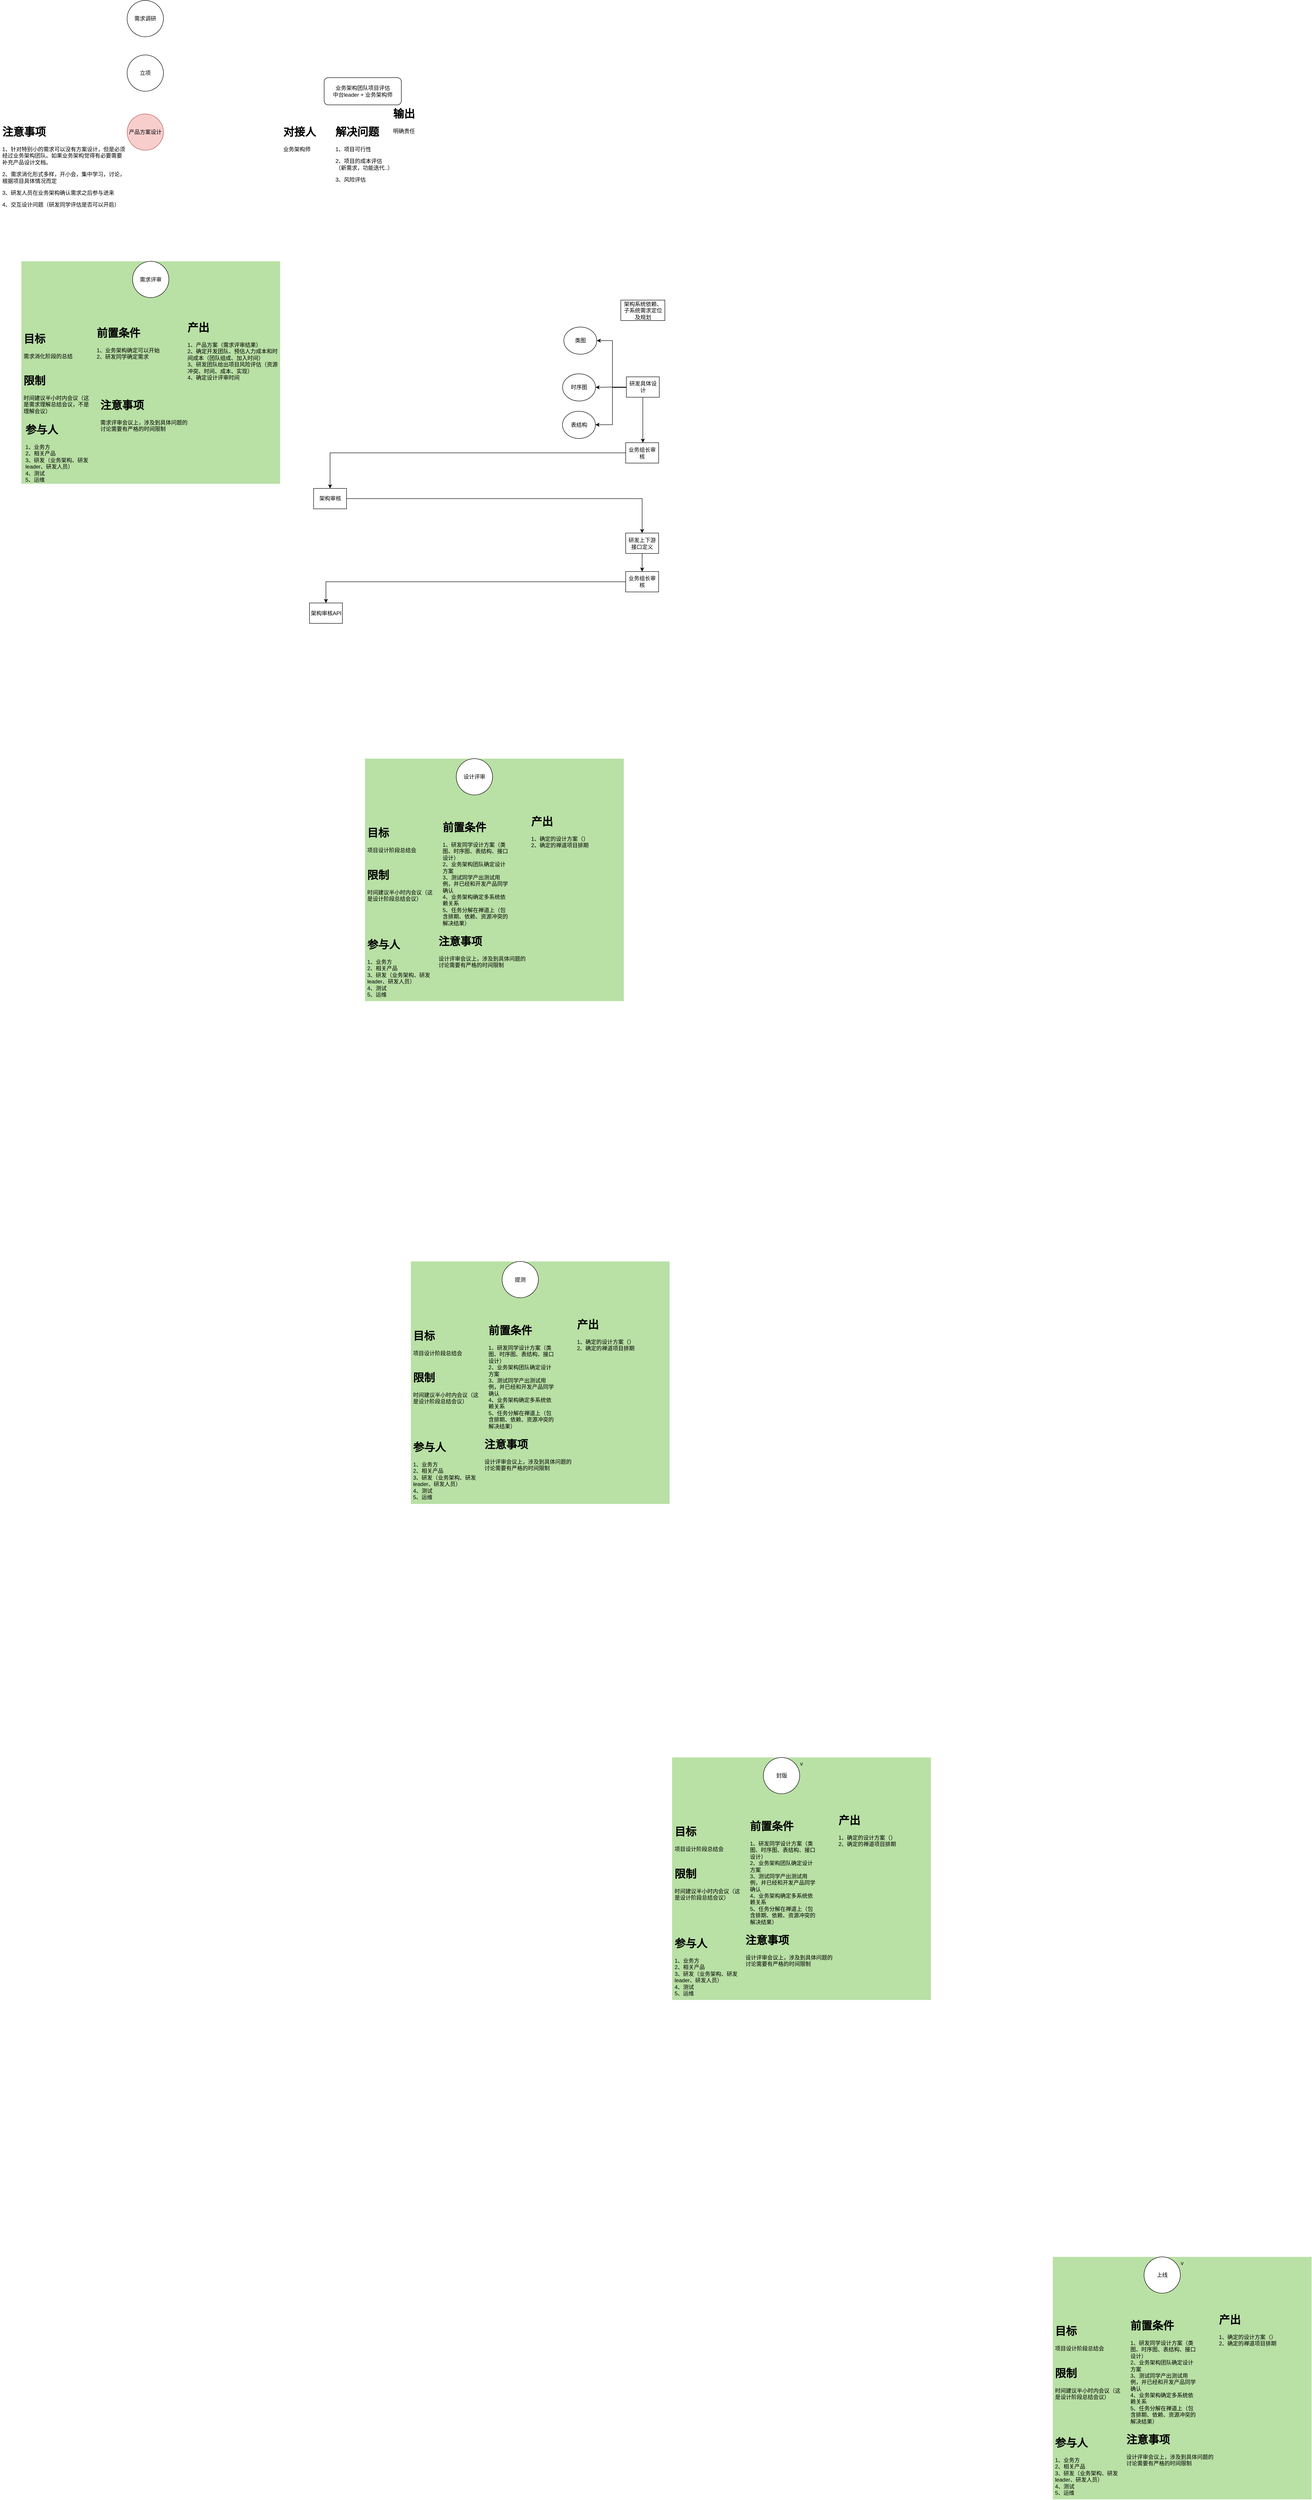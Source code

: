 <mxfile version="10.6.0" type="github"><diagram id="k5lDti_FDbT13f7PdDo3" name="Page-1"><mxGraphModel dx="11850" dy="7260" grid="1" gridSize="10" guides="1" tooltips="1" connect="1" arrows="1" fold="1" page="1" pageScale="1" pageWidth="850" pageHeight="1100" math="0" shadow="0"><root><mxCell id="0"/><mxCell id="1" parent="0"/><mxCell id="tXdaO1J-NMFDXoZ-g4GF-1" value="需求调研" style="ellipse;whiteSpace=wrap;html=1;aspect=fixed;" vertex="1" parent="1"><mxGeometry x="511" y="530" width="80" height="80" as="geometry"/></mxCell><mxCell id="tXdaO1J-NMFDXoZ-g4GF-3" value="立项" style="ellipse;whiteSpace=wrap;html=1;aspect=fixed;" vertex="1" parent="1"><mxGeometry x="511" y="650" width="80" height="80" as="geometry"/></mxCell><mxCell id="tXdaO1J-NMFDXoZ-g4GF-4" value="产品方案设计" style="ellipse;whiteSpace=wrap;html=1;aspect=fixed;fillColor=#f8cecc;strokeColor=#b85450;" vertex="1" parent="1"><mxGeometry x="511" y="780" width="80" height="80" as="geometry"/></mxCell><mxCell id="tXdaO1J-NMFDXoZ-g4GF-10" value="&lt;h1&gt;注意事项&lt;/h1&gt;&lt;p&gt;1、针对特别小的需求可以没有方案设计，但是必须经过业务架构团队。如果业务架构觉得有必要需要补充产品设计文档。&lt;/p&gt;&lt;p&gt;2、需求消化形式多样，开小会，集中学习，讨论，根据项目具体情况而定&lt;/p&gt;&lt;p&gt;3、研发人员在业务架构确认需求之后参与进来&lt;/p&gt;&lt;p&gt;4、交互设计问题（研发同学评估是否可以开启）&lt;/p&gt;" style="text;html=1;strokeColor=none;fillColor=none;spacing=5;spacingTop=-20;whiteSpace=wrap;overflow=hidden;rounded=0;" vertex="1" parent="1"><mxGeometry x="231" y="800" width="280" height="210" as="geometry"/></mxCell><mxCell id="tXdaO1J-NMFDXoZ-g4GF-31" value="架构系统依赖、子系统需求定位及规划" style="rounded=0;whiteSpace=wrap;html=1;" vertex="1" parent="1"><mxGeometry x="1598.5" y="1190" width="97" height="45" as="geometry"/></mxCell><mxCell id="tXdaO1J-NMFDXoZ-g4GF-47" style="edgeStyle=orthogonalEdgeStyle;rounded=0;orthogonalLoop=1;jettySize=auto;html=1;entryX=1;entryY=0.5;entryDx=0;entryDy=0;exitX=0;exitY=0.5;exitDx=0;exitDy=0;" edge="1" parent="1" source="tXdaO1J-NMFDXoZ-g4GF-32" target="tXdaO1J-NMFDXoZ-g4GF-33"><mxGeometry relative="1" as="geometry"><Array as="points"><mxPoint x="1580" y="1382.5"/><mxPoint x="1580" y="1279.5"/></Array></mxGeometry></mxCell><mxCell id="tXdaO1J-NMFDXoZ-g4GF-48" style="edgeStyle=orthogonalEdgeStyle;rounded=0;orthogonalLoop=1;jettySize=auto;html=1;entryX=1;entryY=0.5;entryDx=0;entryDy=0;" edge="1" parent="1" source="tXdaO1J-NMFDXoZ-g4GF-32" target="tXdaO1J-NMFDXoZ-g4GF-34"><mxGeometry relative="1" as="geometry"/></mxCell><mxCell id="tXdaO1J-NMFDXoZ-g4GF-49" style="edgeStyle=orthogonalEdgeStyle;rounded=0;orthogonalLoop=1;jettySize=auto;html=1;exitX=0;exitY=0.5;exitDx=0;exitDy=0;" edge="1" parent="1" source="tXdaO1J-NMFDXoZ-g4GF-32" target="tXdaO1J-NMFDXoZ-g4GF-35"><mxGeometry relative="1" as="geometry"><Array as="points"><mxPoint x="1580" y="1382.5"/><mxPoint x="1580" y="1464.5"/></Array></mxGeometry></mxCell><mxCell id="tXdaO1J-NMFDXoZ-g4GF-50" style="edgeStyle=orthogonalEdgeStyle;rounded=0;orthogonalLoop=1;jettySize=auto;html=1;" edge="1" parent="1" source="tXdaO1J-NMFDXoZ-g4GF-32" target="tXdaO1J-NMFDXoZ-g4GF-36"><mxGeometry relative="1" as="geometry"><Array as="points"><mxPoint x="1660" y="1399.5"/><mxPoint x="1660" y="1399.5"/></Array></mxGeometry></mxCell><mxCell id="tXdaO1J-NMFDXoZ-g4GF-32" value="研发具体设计" style="rounded=0;whiteSpace=wrap;html=1;" vertex="1" parent="1"><mxGeometry x="1610.739" y="1359.028" width="72.522" height="44.915" as="geometry"/></mxCell><mxCell id="tXdaO1J-NMFDXoZ-g4GF-33" value="类图" style="ellipse;whiteSpace=wrap;html=1;" vertex="1" parent="1"><mxGeometry x="1473" y="1249.33" width="72.522" height="59.887" as="geometry"/></mxCell><mxCell id="tXdaO1J-NMFDXoZ-g4GF-34" value="时序图" style="ellipse;whiteSpace=wrap;html=1;" vertex="1" parent="1"><mxGeometry x="1470.239" y="1352.33" width="72.522" height="59.887" as="geometry"/></mxCell><mxCell id="tXdaO1J-NMFDXoZ-g4GF-35" value="表结构" style="ellipse;whiteSpace=wrap;html=1;" vertex="1" parent="1"><mxGeometry x="1469.978" y="1434.844" width="72.522" height="59.887" as="geometry"/></mxCell><mxCell id="tXdaO1J-NMFDXoZ-g4GF-36" value="业务组长审核" style="rounded=0;whiteSpace=wrap;html=1;" vertex="1" parent="1"><mxGeometry x="1609.283" y="1504.075" width="72.522" height="44.915" as="geometry"/></mxCell><mxCell id="tXdaO1J-NMFDXoZ-g4GF-51" style="edgeStyle=orthogonalEdgeStyle;rounded=0;orthogonalLoop=1;jettySize=auto;html=1;" edge="1" parent="1" source="tXdaO1J-NMFDXoZ-g4GF-37" target="tXdaO1J-NMFDXoZ-g4GF-38"><mxGeometry relative="1" as="geometry"/></mxCell><mxCell id="tXdaO1J-NMFDXoZ-g4GF-37" value="架构审核" style="rounded=0;whiteSpace=wrap;html=1;" vertex="1" parent="1"><mxGeometry x="921.783" y="1604.835" width="72.522" height="44.915" as="geometry"/></mxCell><mxCell id="tXdaO1J-NMFDXoZ-g4GF-40" style="edgeStyle=orthogonalEdgeStyle;rounded=0;orthogonalLoop=1;jettySize=auto;html=1;entryX=0.5;entryY=0;entryDx=0;entryDy=0;" edge="1" parent="1" source="tXdaO1J-NMFDXoZ-g4GF-36" target="tXdaO1J-NMFDXoZ-g4GF-37"><mxGeometry relative="1" as="geometry"><Array as="points"/></mxGeometry></mxCell><mxCell id="tXdaO1J-NMFDXoZ-g4GF-52" style="edgeStyle=orthogonalEdgeStyle;rounded=0;orthogonalLoop=1;jettySize=auto;html=1;" edge="1" parent="1" source="tXdaO1J-NMFDXoZ-g4GF-38" target="tXdaO1J-NMFDXoZ-g4GF-39"><mxGeometry relative="1" as="geometry"/></mxCell><mxCell id="tXdaO1J-NMFDXoZ-g4GF-38" value="研发上下游接口定义" style="rounded=0;whiteSpace=wrap;html=1;" vertex="1" parent="1"><mxGeometry x="1609.239" y="1703.108" width="72.522" height="44.915" as="geometry"/></mxCell><mxCell id="tXdaO1J-NMFDXoZ-g4GF-53" style="edgeStyle=orthogonalEdgeStyle;rounded=0;orthogonalLoop=1;jettySize=auto;html=1;" edge="1" parent="1" source="tXdaO1J-NMFDXoZ-g4GF-39" target="tXdaO1J-NMFDXoZ-g4GF-42"><mxGeometry relative="1" as="geometry"/></mxCell><mxCell id="tXdaO1J-NMFDXoZ-g4GF-39" value="业务组长审核" style="rounded=0;whiteSpace=wrap;html=1;" vertex="1" parent="1"><mxGeometry x="1609.239" y="1787.882" width="72.522" height="44.915" as="geometry"/></mxCell><mxCell id="tXdaO1J-NMFDXoZ-g4GF-42" value="架构审核API" style="rounded=0;whiteSpace=wrap;html=1;" vertex="1" parent="1"><mxGeometry x="912.739" y="1857.085" width="72.522" height="44.915" as="geometry"/></mxCell><mxCell id="tXdaO1J-NMFDXoZ-g4GF-55" value="" style="group" vertex="1" connectable="0" parent="1"><mxGeometry x="846.5" y="660" width="435" height="240" as="geometry"/></mxCell><mxCell id="tXdaO1J-NMFDXoZ-g4GF-5" value="业务架构团队项目评估&lt;br&gt;中台leader + 业务架构师&lt;br&gt;" style="rounded=1;whiteSpace=wrap;html=1;" vertex="1" parent="tXdaO1J-NMFDXoZ-g4GF-55"><mxGeometry x="98.5" y="40" width="170" height="60" as="geometry"/></mxCell><mxCell id="tXdaO1J-NMFDXoZ-g4GF-6" value="&lt;h1&gt;解决问题&lt;/h1&gt;&lt;p&gt;1、项目可行性&lt;/p&gt;&lt;p&gt;2、项目的成本评估（新需求，功能迭代..）&lt;/p&gt;&lt;p&gt;3、风险评估&lt;/p&gt;" style="text;html=1;strokeColor=none;fillColor=none;spacing=5;spacingTop=-20;whiteSpace=wrap;overflow=hidden;rounded=0;" vertex="1" parent="tXdaO1J-NMFDXoZ-g4GF-55"><mxGeometry x="118.5" y="140" width="130" height="140" as="geometry"/></mxCell><mxCell id="tXdaO1J-NMFDXoZ-g4GF-8" value="&lt;h1&gt;输出&lt;/h1&gt;&lt;div&gt;明确责任&lt;/div&gt;&lt;div&gt;&lt;br&gt;&lt;/div&gt;" style="text;html=1;strokeColor=none;fillColor=none;spacing=5;spacingTop=-20;whiteSpace=wrap;overflow=hidden;rounded=0;" vertex="1" parent="tXdaO1J-NMFDXoZ-g4GF-55"><mxGeometry x="245" y="100" width="190" height="120" as="geometry"/></mxCell><mxCell id="tXdaO1J-NMFDXoZ-g4GF-9" value="&lt;h1&gt;对接人&lt;/h1&gt;&lt;p&gt;业务架构师&lt;/p&gt;" style="text;html=1;strokeColor=none;fillColor=none;spacing=5;spacingTop=-20;whiteSpace=wrap;overflow=hidden;rounded=0;" vertex="1" parent="tXdaO1J-NMFDXoZ-g4GF-55"><mxGeometry x="3.5" y="140" width="105" height="120" as="geometry"/></mxCell><mxCell id="tXdaO1J-NMFDXoZ-g4GF-60" value="" style="group;fillColor=#B9E0A5;" vertex="1" connectable="0" parent="1"><mxGeometry x="1035" y="2200" width="570" height="534.079" as="geometry"/></mxCell><mxCell id="tXdaO1J-NMFDXoZ-g4GF-56" value="" style="group" vertex="1" connectable="0" parent="tXdaO1J-NMFDXoZ-g4GF-60"><mxGeometry width="570" height="534.079" as="geometry"/></mxCell><mxCell id="tXdaO1J-NMFDXoZ-g4GF-11" value="设计评审" style="ellipse;whiteSpace=wrap;html=1;aspect=fixed;" vertex="1" parent="tXdaO1J-NMFDXoZ-g4GF-56"><mxGeometry x="201" width="80" height="80" as="geometry"/></mxCell><mxCell id="tXdaO1J-NMFDXoZ-g4GF-21" value="&lt;h1&gt;注意事项&lt;/h1&gt;&lt;p&gt;设计评审会议上，涉及到具体问题的讨论需要有严格的时间限制&lt;/p&gt;&lt;p&gt;&lt;br&gt;&lt;/p&gt;" style="text;html=1;strokeColor=none;fillColor=none;spacing=5;spacingTop=-20;whiteSpace=wrap;overflow=hidden;rounded=0;" vertex="1" parent="tXdaO1J-NMFDXoZ-g4GF-56"><mxGeometry x="156.592" y="383.459" width="200.704" height="150.621" as="geometry"/></mxCell><mxCell id="tXdaO1J-NMFDXoZ-g4GF-22" value="&lt;h1&gt;产出&lt;/h1&gt;&lt;div&gt;1、确定的设计方案（）&lt;/div&gt;&lt;div&gt;2、确定的禅道项目排期&lt;/div&gt;" style="text;html=1;strokeColor=none;fillColor=none;spacing=5;spacingTop=-20;whiteSpace=wrap;overflow=hidden;rounded=0;" vertex="1" parent="tXdaO1J-NMFDXoZ-g4GF-56"><mxGeometry x="361" y="119" width="209" height="90" as="geometry"/></mxCell><mxCell id="tXdaO1J-NMFDXoZ-g4GF-23" value="&lt;h1&gt;前置条件&lt;/h1&gt;&lt;div&gt;1、研发同学设计方案（类图、时序图、表结构、接口设计）&lt;/div&gt;&lt;div&gt;2、业务架构团队确定设计方案&lt;/div&gt;&lt;div&gt;3、测试同学产出测试用例，并已经和开发产品同学确认&lt;/div&gt;&lt;div&gt;4、业务架构确定多系统依赖关系&lt;/div&gt;&lt;div&gt;5、任务分解在禅道上（包含排期、依赖、资源冲突的解决结果）&lt;/div&gt;" style="text;html=1;strokeColor=none;fillColor=none;spacing=5;spacingTop=-20;whiteSpace=wrap;overflow=hidden;rounded=0;" vertex="1" parent="tXdaO1J-NMFDXoZ-g4GF-56"><mxGeometry x="166" y="132" width="153" height="257" as="geometry"/></mxCell><mxCell id="tXdaO1J-NMFDXoZ-g4GF-24" value="&lt;h1&gt;目标&lt;/h1&gt;&lt;div&gt;项目设计阶段总结会&lt;/div&gt;" style="text;html=1;strokeColor=none;fillColor=none;spacing=5;spacingTop=-20;whiteSpace=wrap;overflow=hidden;rounded=0;" vertex="1" parent="tXdaO1J-NMFDXoZ-g4GF-56"><mxGeometry y="144.103" width="152.535" height="87.862" as="geometry"/></mxCell><mxCell id="tXdaO1J-NMFDXoZ-g4GF-25" value="&lt;h1&gt;限制&lt;/h1&gt;&lt;div&gt;时间建议半小时内会议（这是设计阶段总结会议）&lt;/div&gt;" style="text;html=1;strokeColor=none;fillColor=none;spacing=5;spacingTop=-20;whiteSpace=wrap;overflow=hidden;rounded=0;" vertex="1" parent="tXdaO1J-NMFDXoZ-g4GF-56"><mxGeometry y="236.986" width="152.535" height="107.945" as="geometry"/></mxCell><mxCell id="tXdaO1J-NMFDXoZ-g4GF-26" value="&lt;h1&gt;参与人&lt;/h1&gt;&lt;div&gt;1、业务方&lt;/div&gt;&lt;div&gt;2、相关产品&lt;/div&gt;&lt;div&gt;3、研发（业务架构、研发leader、研发人员）&lt;/div&gt;&lt;div&gt;4、测试&lt;/div&gt;&lt;div&gt;5、运维&lt;/div&gt;&lt;div&gt;&lt;br&gt;&lt;/div&gt;" style="text;html=1;strokeColor=none;fillColor=none;spacing=5;spacingTop=-20;whiteSpace=wrap;overflow=hidden;rounded=0;" vertex="1" parent="tXdaO1J-NMFDXoZ-g4GF-56"><mxGeometry x="0.014" y="389.931" width="152.535" height="138.069" as="geometry"/></mxCell><mxCell id="tXdaO1J-NMFDXoZ-g4GF-61" value="" style="group;fillColor=#B9E0A5;" vertex="1" connectable="0" parent="1"><mxGeometry x="1136" y="3307.5" width="570" height="534.079" as="geometry"/></mxCell><mxCell id="tXdaO1J-NMFDXoZ-g4GF-62" value="" style="group" vertex="1" connectable="0" parent="tXdaO1J-NMFDXoZ-g4GF-61"><mxGeometry width="570" height="534.079" as="geometry"/></mxCell><mxCell id="tXdaO1J-NMFDXoZ-g4GF-63" value="提测" style="ellipse;whiteSpace=wrap;html=1;aspect=fixed;" vertex="1" parent="tXdaO1J-NMFDXoZ-g4GF-62"><mxGeometry x="201" width="80" height="80" as="geometry"/></mxCell><mxCell id="tXdaO1J-NMFDXoZ-g4GF-64" value="&lt;h1&gt;注意事项&lt;/h1&gt;&lt;p&gt;设计评审会议上，涉及到具体问题的讨论需要有严格的时间限制&lt;/p&gt;&lt;p&gt;&lt;br&gt;&lt;/p&gt;" style="text;html=1;strokeColor=none;fillColor=none;spacing=5;spacingTop=-20;whiteSpace=wrap;overflow=hidden;rounded=0;" vertex="1" parent="tXdaO1J-NMFDXoZ-g4GF-62"><mxGeometry x="156.592" y="383.459" width="200.704" height="150.621" as="geometry"/></mxCell><mxCell id="tXdaO1J-NMFDXoZ-g4GF-65" value="&lt;h1&gt;产出&lt;/h1&gt;&lt;div&gt;1、确定的设计方案（）&lt;/div&gt;&lt;div&gt;2、确定的禅道项目排期&lt;/div&gt;" style="text;html=1;strokeColor=none;fillColor=none;spacing=5;spacingTop=-20;whiteSpace=wrap;overflow=hidden;rounded=0;" vertex="1" parent="tXdaO1J-NMFDXoZ-g4GF-62"><mxGeometry x="361" y="119" width="209" height="90" as="geometry"/></mxCell><mxCell id="tXdaO1J-NMFDXoZ-g4GF-66" value="&lt;h1&gt;前置条件&lt;/h1&gt;&lt;div&gt;1、研发同学设计方案（类图、时序图、表结构、接口设计）&lt;/div&gt;&lt;div&gt;2、业务架构团队确定设计方案&lt;/div&gt;&lt;div&gt;3、测试同学产出测试用例，并已经和开发产品同学确认&lt;/div&gt;&lt;div&gt;4、业务架构确定多系统依赖关系&lt;/div&gt;&lt;div&gt;5、任务分解在禅道上（包含排期、依赖、资源冲突的解决结果）&lt;/div&gt;" style="text;html=1;strokeColor=none;fillColor=none;spacing=5;spacingTop=-20;whiteSpace=wrap;overflow=hidden;rounded=0;" vertex="1" parent="tXdaO1J-NMFDXoZ-g4GF-62"><mxGeometry x="166" y="132" width="153" height="257" as="geometry"/></mxCell><mxCell id="tXdaO1J-NMFDXoZ-g4GF-67" value="&lt;h1&gt;目标&lt;/h1&gt;&lt;div&gt;项目设计阶段总结会&lt;/div&gt;" style="text;html=1;strokeColor=none;fillColor=none;spacing=5;spacingTop=-20;whiteSpace=wrap;overflow=hidden;rounded=0;" vertex="1" parent="tXdaO1J-NMFDXoZ-g4GF-62"><mxGeometry y="144.103" width="152.535" height="87.862" as="geometry"/></mxCell><mxCell id="tXdaO1J-NMFDXoZ-g4GF-68" value="&lt;h1&gt;限制&lt;/h1&gt;&lt;div&gt;时间建议半小时内会议（这是设计阶段总结会议）&lt;/div&gt;" style="text;html=1;strokeColor=none;fillColor=none;spacing=5;spacingTop=-20;whiteSpace=wrap;overflow=hidden;rounded=0;" vertex="1" parent="tXdaO1J-NMFDXoZ-g4GF-62"><mxGeometry y="236.986" width="152.535" height="107.945" as="geometry"/></mxCell><mxCell id="tXdaO1J-NMFDXoZ-g4GF-69" value="&lt;h1&gt;参与人&lt;/h1&gt;&lt;div&gt;1、业务方&lt;/div&gt;&lt;div&gt;2、相关产品&lt;/div&gt;&lt;div&gt;3、研发（业务架构、研发leader、研发人员）&lt;/div&gt;&lt;div&gt;4、测试&lt;/div&gt;&lt;div&gt;5、运维&lt;/div&gt;&lt;div&gt;&lt;br&gt;&lt;/div&gt;" style="text;html=1;strokeColor=none;fillColor=none;spacing=5;spacingTop=-20;whiteSpace=wrap;overflow=hidden;rounded=0;" vertex="1" parent="tXdaO1J-NMFDXoZ-g4GF-62"><mxGeometry x="0.014" y="389.931" width="152.535" height="138.069" as="geometry"/></mxCell><mxCell id="tXdaO1J-NMFDXoZ-g4GF-72" value="" style="group;fillColor=#B9E0A5;" vertex="1" connectable="0" parent="1"><mxGeometry x="278" y="1104.5" width="570" height="490" as="geometry"/></mxCell><mxCell id="tXdaO1J-NMFDXoZ-g4GF-2" value="需求评审" style="ellipse;whiteSpace=wrap;html=1;aspect=fixed;" vertex="1" parent="tXdaO1J-NMFDXoZ-g4GF-72"><mxGeometry x="245" width="80" height="80" as="geometry"/></mxCell><mxCell id="tXdaO1J-NMFDXoZ-g4GF-18" value="" style="group" vertex="1" connectable="0" parent="tXdaO1J-NMFDXoZ-g4GF-72"><mxGeometry y="126" width="570" height="364" as="geometry"/></mxCell><mxCell id="tXdaO1J-NMFDXoZ-g4GF-7" value="&lt;h1&gt;注意事项&lt;/h1&gt;&lt;p&gt;需求评审会议上，涉及到具体问题的讨论需要有严格的时间限制&lt;/p&gt;&lt;p&gt;&lt;br&gt;&lt;/p&gt;" style="text;html=1;strokeColor=none;fillColor=none;spacing=5;spacingTop=-20;whiteSpace=wrap;overflow=hidden;rounded=0;" vertex="1" parent="tXdaO1J-NMFDXoZ-g4GF-18"><mxGeometry x="168.592" y="171.959" width="200.704" height="150.621" as="geometry"/></mxCell><mxCell id="tXdaO1J-NMFDXoZ-g4GF-12" value="&lt;h1&gt;产出&lt;/h1&gt;&lt;div&gt;1、产品方案（需求评审结果）&lt;/div&gt;&lt;div&gt;2、确定开发团队、预估人力成本和时间成本（团队组成、加入时间）&lt;/div&gt;&lt;div&gt;3、研发团队给出项目风险评估（资源冲突、时间、成本、实现）&lt;/div&gt;&lt;div&gt;4、确定设计评审时间&lt;/div&gt;" style="text;html=1;strokeColor=none;fillColor=none;spacing=5;spacingTop=-20;whiteSpace=wrap;overflow=hidden;rounded=0;" vertex="1" parent="tXdaO1J-NMFDXoZ-g4GF-18"><mxGeometry x="361.268" width="208.732" height="225.931" as="geometry"/></mxCell><mxCell id="tXdaO1J-NMFDXoZ-g4GF-14" value="&lt;h1&gt;前置条件&lt;/h1&gt;&lt;div&gt;1、业务架构确定可以开始&lt;/div&gt;&lt;div&gt;2、研发同学确定需求&lt;/div&gt;" style="text;html=1;strokeColor=none;fillColor=none;spacing=5;spacingTop=-20;whiteSpace=wrap;overflow=hidden;rounded=0;" vertex="1" parent="tXdaO1J-NMFDXoZ-g4GF-18"><mxGeometry x="160.563" y="12.552" width="152.535" height="138.069" as="geometry"/></mxCell><mxCell id="tXdaO1J-NMFDXoZ-g4GF-15" value="&lt;h1&gt;目标&lt;/h1&gt;&lt;div&gt;需求消化阶段的总结&lt;/div&gt;" style="text;html=1;strokeColor=none;fillColor=none;spacing=5;spacingTop=-20;whiteSpace=wrap;overflow=hidden;rounded=0;" vertex="1" parent="tXdaO1J-NMFDXoZ-g4GF-18"><mxGeometry y="25.103" width="152.535" height="87.862" as="geometry"/></mxCell><mxCell id="tXdaO1J-NMFDXoZ-g4GF-16" value="&lt;h1&gt;限制&lt;/h1&gt;&lt;div&gt;时间建议半小时内会议（这是需求理解总结会议，不是理解会议）&lt;/div&gt;" style="text;html=1;strokeColor=none;fillColor=none;spacing=5;spacingTop=-20;whiteSpace=wrap;overflow=hidden;rounded=0;" vertex="1" parent="tXdaO1J-NMFDXoZ-g4GF-18"><mxGeometry y="117.986" width="152.535" height="107.945" as="geometry"/></mxCell><mxCell id="tXdaO1J-NMFDXoZ-g4GF-17" value="&lt;h1&gt;参与人&lt;/h1&gt;&lt;div&gt;1、业务方&lt;/div&gt;&lt;div&gt;2、相关产品&lt;/div&gt;&lt;div&gt;3、研发（业务架构、研发leader、研发人员）&lt;/div&gt;&lt;div&gt;4、测试&lt;/div&gt;&lt;div&gt;5、运维&lt;/div&gt;&lt;div&gt;&lt;br&gt;&lt;/div&gt;" style="text;html=1;strokeColor=none;fillColor=none;spacing=5;spacingTop=-20;whiteSpace=wrap;overflow=hidden;rounded=0;" vertex="1" parent="tXdaO1J-NMFDXoZ-g4GF-18"><mxGeometry x="4.014" y="225.931" width="152.535" height="138.069" as="geometry"/></mxCell><mxCell id="tXdaO1J-NMFDXoZ-g4GF-73" value="v" style="group;fillColor=#B9E0A5;" vertex="1" connectable="0" parent="1"><mxGeometry x="1711.5" y="4400" width="570" height="534.079" as="geometry"/></mxCell><mxCell id="tXdaO1J-NMFDXoZ-g4GF-74" value="" style="group" vertex="1" connectable="0" parent="tXdaO1J-NMFDXoZ-g4GF-73"><mxGeometry width="570" height="534.079" as="geometry"/></mxCell><mxCell id="tXdaO1J-NMFDXoZ-g4GF-75" value="封版" style="ellipse;whiteSpace=wrap;html=1;aspect=fixed;" vertex="1" parent="tXdaO1J-NMFDXoZ-g4GF-74"><mxGeometry x="201" width="80" height="80" as="geometry"/></mxCell><mxCell id="tXdaO1J-NMFDXoZ-g4GF-76" value="&lt;h1&gt;注意事项&lt;/h1&gt;&lt;p&gt;设计评审会议上，涉及到具体问题的讨论需要有严格的时间限制&lt;/p&gt;&lt;p&gt;&lt;br&gt;&lt;/p&gt;" style="text;html=1;strokeColor=none;fillColor=none;spacing=5;spacingTop=-20;whiteSpace=wrap;overflow=hidden;rounded=0;" vertex="1" parent="tXdaO1J-NMFDXoZ-g4GF-74"><mxGeometry x="156.592" y="383.459" width="200.704" height="150.621" as="geometry"/></mxCell><mxCell id="tXdaO1J-NMFDXoZ-g4GF-77" value="&lt;h1&gt;产出&lt;/h1&gt;&lt;div&gt;1、确定的设计方案（）&lt;/div&gt;&lt;div&gt;2、确定的禅道项目排期&lt;/div&gt;" style="text;html=1;strokeColor=none;fillColor=none;spacing=5;spacingTop=-20;whiteSpace=wrap;overflow=hidden;rounded=0;" vertex="1" parent="tXdaO1J-NMFDXoZ-g4GF-74"><mxGeometry x="361" y="119" width="209" height="90" as="geometry"/></mxCell><mxCell id="tXdaO1J-NMFDXoZ-g4GF-78" value="&lt;h1&gt;前置条件&lt;/h1&gt;&lt;div&gt;1、研发同学设计方案（类图、时序图、表结构、接口设计）&lt;/div&gt;&lt;div&gt;2、业务架构团队确定设计方案&lt;/div&gt;&lt;div&gt;3、测试同学产出测试用例，并已经和开发产品同学确认&lt;/div&gt;&lt;div&gt;4、业务架构确定多系统依赖关系&lt;/div&gt;&lt;div&gt;5、任务分解在禅道上（包含排期、依赖、资源冲突的解决结果）&lt;/div&gt;" style="text;html=1;strokeColor=none;fillColor=none;spacing=5;spacingTop=-20;whiteSpace=wrap;overflow=hidden;rounded=0;" vertex="1" parent="tXdaO1J-NMFDXoZ-g4GF-74"><mxGeometry x="166" y="132" width="153" height="257" as="geometry"/></mxCell><mxCell id="tXdaO1J-NMFDXoZ-g4GF-79" value="&lt;h1&gt;目标&lt;/h1&gt;&lt;div&gt;项目设计阶段总结会&lt;/div&gt;" style="text;html=1;strokeColor=none;fillColor=none;spacing=5;spacingTop=-20;whiteSpace=wrap;overflow=hidden;rounded=0;" vertex="1" parent="tXdaO1J-NMFDXoZ-g4GF-74"><mxGeometry y="144.103" width="152.535" height="87.862" as="geometry"/></mxCell><mxCell id="tXdaO1J-NMFDXoZ-g4GF-80" value="&lt;h1&gt;限制&lt;/h1&gt;&lt;div&gt;时间建议半小时内会议（这是设计阶段总结会议）&lt;/div&gt;" style="text;html=1;strokeColor=none;fillColor=none;spacing=5;spacingTop=-20;whiteSpace=wrap;overflow=hidden;rounded=0;" vertex="1" parent="tXdaO1J-NMFDXoZ-g4GF-74"><mxGeometry y="236.986" width="152.535" height="107.945" as="geometry"/></mxCell><mxCell id="tXdaO1J-NMFDXoZ-g4GF-81" value="&lt;h1&gt;参与人&lt;/h1&gt;&lt;div&gt;1、业务方&lt;/div&gt;&lt;div&gt;2、相关产品&lt;/div&gt;&lt;div&gt;3、研发（业务架构、研发leader、研发人员）&lt;/div&gt;&lt;div&gt;4、测试&lt;/div&gt;&lt;div&gt;5、运维&lt;/div&gt;&lt;div&gt;&lt;br&gt;&lt;/div&gt;" style="text;html=1;strokeColor=none;fillColor=none;spacing=5;spacingTop=-20;whiteSpace=wrap;overflow=hidden;rounded=0;" vertex="1" parent="tXdaO1J-NMFDXoZ-g4GF-74"><mxGeometry x="0.014" y="389.931" width="152.535" height="138.069" as="geometry"/></mxCell><mxCell id="tXdaO1J-NMFDXoZ-g4GF-86" value="v" style="group;fillColor=#B9E0A5;" vertex="1" connectable="0" parent="1"><mxGeometry x="2550" y="5500" width="570" height="534.079" as="geometry"/></mxCell><mxCell id="tXdaO1J-NMFDXoZ-g4GF-87" value="" style="group" vertex="1" connectable="0" parent="tXdaO1J-NMFDXoZ-g4GF-86"><mxGeometry width="570" height="534.079" as="geometry"/></mxCell><mxCell id="tXdaO1J-NMFDXoZ-g4GF-88" value="上线" style="ellipse;whiteSpace=wrap;html=1;aspect=fixed;" vertex="1" parent="tXdaO1J-NMFDXoZ-g4GF-87"><mxGeometry x="201" width="80" height="80" as="geometry"/></mxCell><mxCell id="tXdaO1J-NMFDXoZ-g4GF-89" value="&lt;h1&gt;注意事项&lt;/h1&gt;&lt;p&gt;设计评审会议上，涉及到具体问题的讨论需要有严格的时间限制&lt;/p&gt;&lt;p&gt;&lt;br&gt;&lt;/p&gt;" style="text;html=1;strokeColor=none;fillColor=none;spacing=5;spacingTop=-20;whiteSpace=wrap;overflow=hidden;rounded=0;" vertex="1" parent="tXdaO1J-NMFDXoZ-g4GF-87"><mxGeometry x="156.592" y="383.459" width="200.704" height="150.621" as="geometry"/></mxCell><mxCell id="tXdaO1J-NMFDXoZ-g4GF-90" value="&lt;h1&gt;产出&lt;/h1&gt;&lt;div&gt;1、确定的设计方案（）&lt;/div&gt;&lt;div&gt;2、确定的禅道项目排期&lt;/div&gt;" style="text;html=1;strokeColor=none;fillColor=none;spacing=5;spacingTop=-20;whiteSpace=wrap;overflow=hidden;rounded=0;" vertex="1" parent="tXdaO1J-NMFDXoZ-g4GF-87"><mxGeometry x="361" y="119" width="209" height="90" as="geometry"/></mxCell><mxCell id="tXdaO1J-NMFDXoZ-g4GF-91" value="&lt;h1&gt;前置条件&lt;/h1&gt;&lt;div&gt;1、研发同学设计方案（类图、时序图、表结构、接口设计）&lt;/div&gt;&lt;div&gt;2、业务架构团队确定设计方案&lt;/div&gt;&lt;div&gt;3、测试同学产出测试用例，并已经和开发产品同学确认&lt;/div&gt;&lt;div&gt;4、业务架构确定多系统依赖关系&lt;/div&gt;&lt;div&gt;5、任务分解在禅道上（包含排期、依赖、资源冲突的解决结果）&lt;/div&gt;" style="text;html=1;strokeColor=none;fillColor=none;spacing=5;spacingTop=-20;whiteSpace=wrap;overflow=hidden;rounded=0;" vertex="1" parent="tXdaO1J-NMFDXoZ-g4GF-87"><mxGeometry x="166" y="132" width="153" height="257" as="geometry"/></mxCell><mxCell id="tXdaO1J-NMFDXoZ-g4GF-92" value="&lt;h1&gt;目标&lt;/h1&gt;&lt;div&gt;项目设计阶段总结会&lt;/div&gt;" style="text;html=1;strokeColor=none;fillColor=none;spacing=5;spacingTop=-20;whiteSpace=wrap;overflow=hidden;rounded=0;" vertex="1" parent="tXdaO1J-NMFDXoZ-g4GF-87"><mxGeometry y="144.103" width="152.535" height="87.862" as="geometry"/></mxCell><mxCell id="tXdaO1J-NMFDXoZ-g4GF-93" value="&lt;h1&gt;限制&lt;/h1&gt;&lt;div&gt;时间建议半小时内会议（这是设计阶段总结会议）&lt;/div&gt;" style="text;html=1;strokeColor=none;fillColor=none;spacing=5;spacingTop=-20;whiteSpace=wrap;overflow=hidden;rounded=0;" vertex="1" parent="tXdaO1J-NMFDXoZ-g4GF-87"><mxGeometry y="236.986" width="152.535" height="107.945" as="geometry"/></mxCell><mxCell id="tXdaO1J-NMFDXoZ-g4GF-94" value="&lt;h1&gt;参与人&lt;/h1&gt;&lt;div&gt;1、业务方&lt;/div&gt;&lt;div&gt;2、相关产品&lt;/div&gt;&lt;div&gt;3、研发（业务架构、研发leader、研发人员）&lt;/div&gt;&lt;div&gt;4、测试&lt;/div&gt;&lt;div&gt;5、运维&lt;/div&gt;&lt;div&gt;&lt;br&gt;&lt;/div&gt;" style="text;html=1;strokeColor=none;fillColor=none;spacing=5;spacingTop=-20;whiteSpace=wrap;overflow=hidden;rounded=0;" vertex="1" parent="tXdaO1J-NMFDXoZ-g4GF-87"><mxGeometry x="0.014" y="389.931" width="152.535" height="138.069" as="geometry"/></mxCell></root></mxGraphModel></diagram></mxfile>